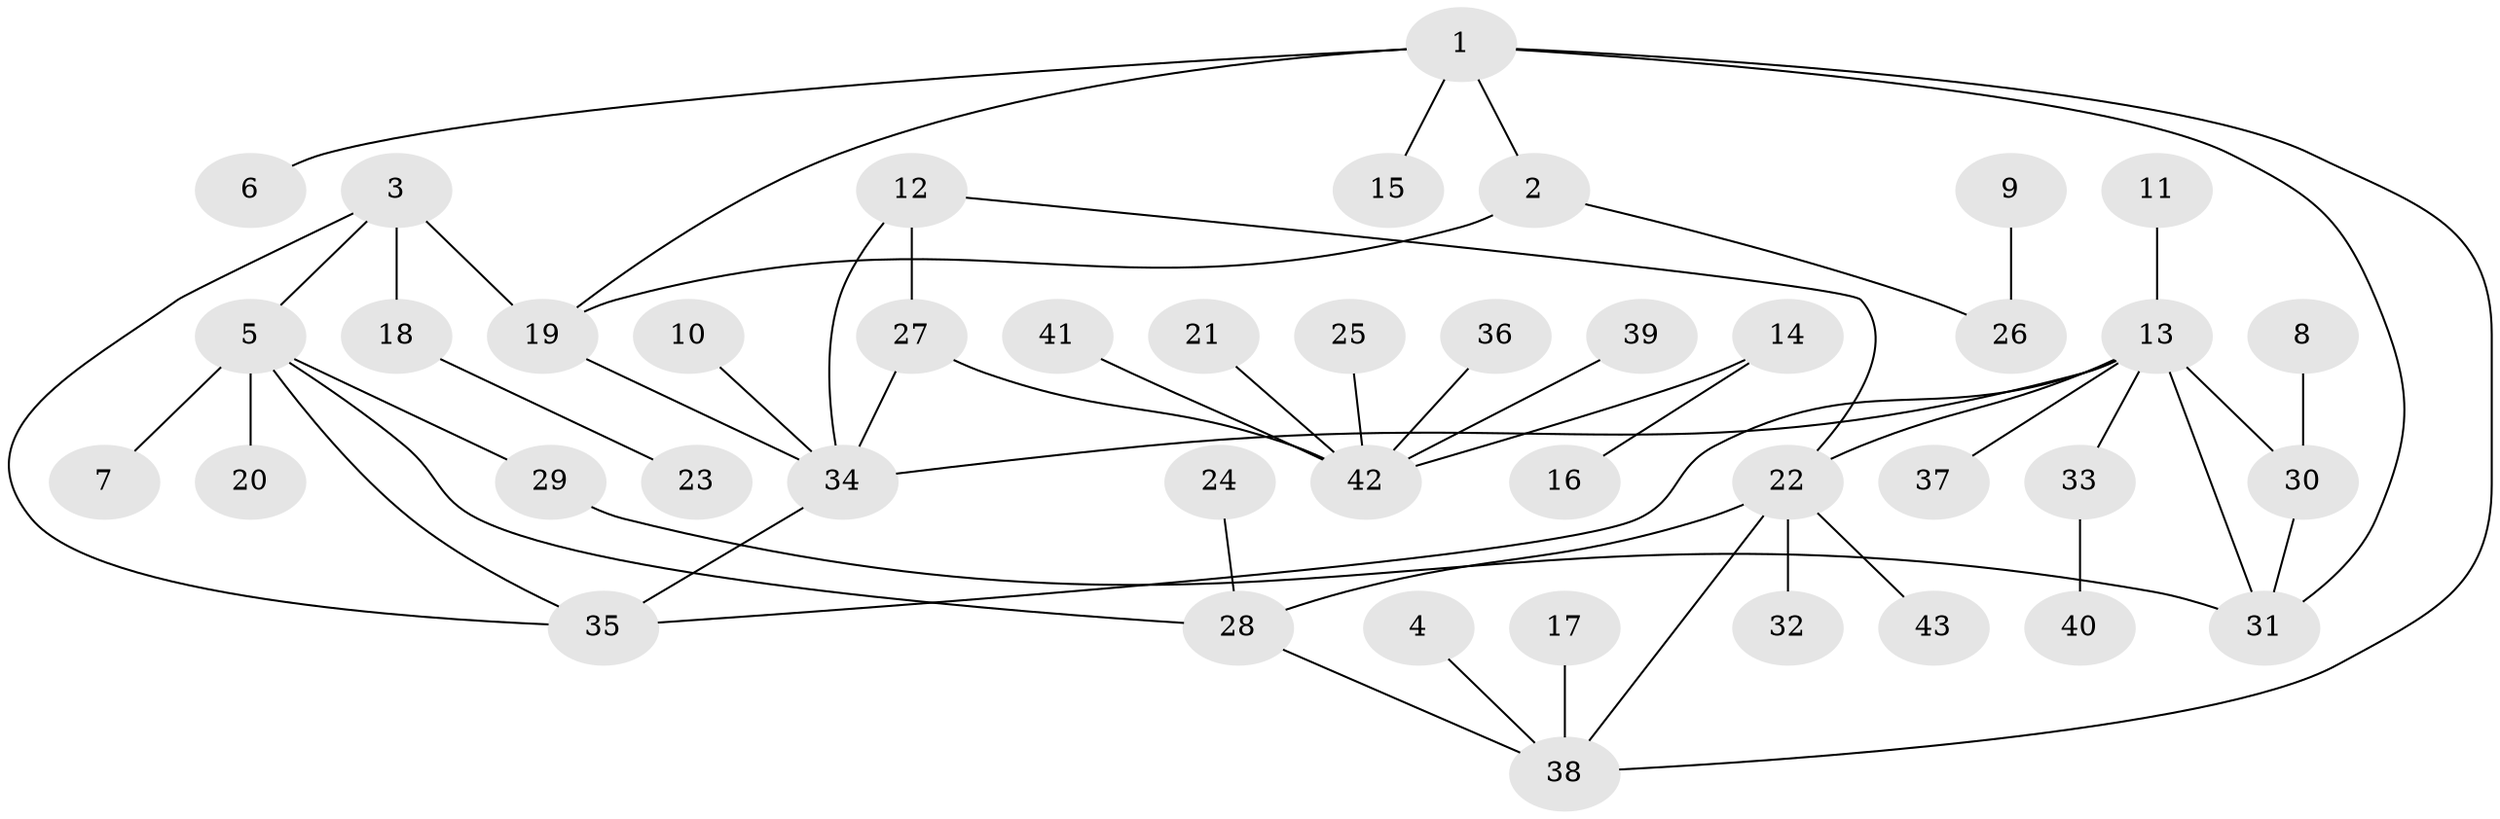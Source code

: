 // original degree distribution, {6: 0.03333333333333333, 3: 0.05, 5: 0.06666666666666667, 4: 0.06666666666666667, 9: 0.016666666666666666, 7: 0.05, 1: 0.6166666666666667, 2: 0.08333333333333333, 8: 0.016666666666666666}
// Generated by graph-tools (version 1.1) at 2025/37/03/04/25 23:37:40]
// undirected, 43 vertices, 54 edges
graph export_dot {
  node [color=gray90,style=filled];
  1;
  2;
  3;
  4;
  5;
  6;
  7;
  8;
  9;
  10;
  11;
  12;
  13;
  14;
  15;
  16;
  17;
  18;
  19;
  20;
  21;
  22;
  23;
  24;
  25;
  26;
  27;
  28;
  29;
  30;
  31;
  32;
  33;
  34;
  35;
  36;
  37;
  38;
  39;
  40;
  41;
  42;
  43;
  1 -- 2 [weight=1.0];
  1 -- 6 [weight=1.0];
  1 -- 15 [weight=1.0];
  1 -- 19 [weight=1.0];
  1 -- 31 [weight=1.0];
  1 -- 38 [weight=1.0];
  2 -- 19 [weight=1.0];
  2 -- 26 [weight=1.0];
  3 -- 5 [weight=1.0];
  3 -- 18 [weight=1.0];
  3 -- 19 [weight=1.0];
  3 -- 35 [weight=1.0];
  4 -- 38 [weight=1.0];
  5 -- 7 [weight=1.0];
  5 -- 20 [weight=1.0];
  5 -- 28 [weight=1.0];
  5 -- 29 [weight=1.0];
  5 -- 35 [weight=1.0];
  8 -- 30 [weight=1.0];
  9 -- 26 [weight=1.0];
  10 -- 34 [weight=1.0];
  11 -- 13 [weight=1.0];
  12 -- 22 [weight=1.0];
  12 -- 27 [weight=1.0];
  12 -- 34 [weight=1.0];
  13 -- 22 [weight=1.0];
  13 -- 30 [weight=1.0];
  13 -- 31 [weight=1.0];
  13 -- 33 [weight=1.0];
  13 -- 34 [weight=1.0];
  13 -- 35 [weight=1.0];
  13 -- 37 [weight=1.0];
  14 -- 16 [weight=1.0];
  14 -- 42 [weight=1.0];
  17 -- 38 [weight=1.0];
  18 -- 23 [weight=1.0];
  19 -- 34 [weight=1.0];
  21 -- 42 [weight=1.0];
  22 -- 28 [weight=1.0];
  22 -- 32 [weight=1.0];
  22 -- 38 [weight=1.0];
  22 -- 43 [weight=1.0];
  24 -- 28 [weight=1.0];
  25 -- 42 [weight=1.0];
  27 -- 34 [weight=1.0];
  27 -- 42 [weight=1.0];
  28 -- 38 [weight=1.0];
  29 -- 31 [weight=1.0];
  30 -- 31 [weight=1.0];
  33 -- 40 [weight=1.0];
  34 -- 35 [weight=1.0];
  36 -- 42 [weight=1.0];
  39 -- 42 [weight=1.0];
  41 -- 42 [weight=1.0];
}
